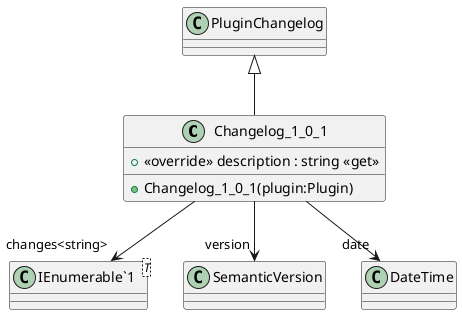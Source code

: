 @startuml
class Changelog_1_0_1 {
    + Changelog_1_0_1(plugin:Plugin)
    + <<override>> description : string <<get>>
}
class "IEnumerable`1"<T> {
}
PluginChangelog <|-- Changelog_1_0_1
Changelog_1_0_1 --> "version" SemanticVersion
Changelog_1_0_1 --> "date" DateTime
Changelog_1_0_1 --> "changes<string>" "IEnumerable`1"
@enduml

